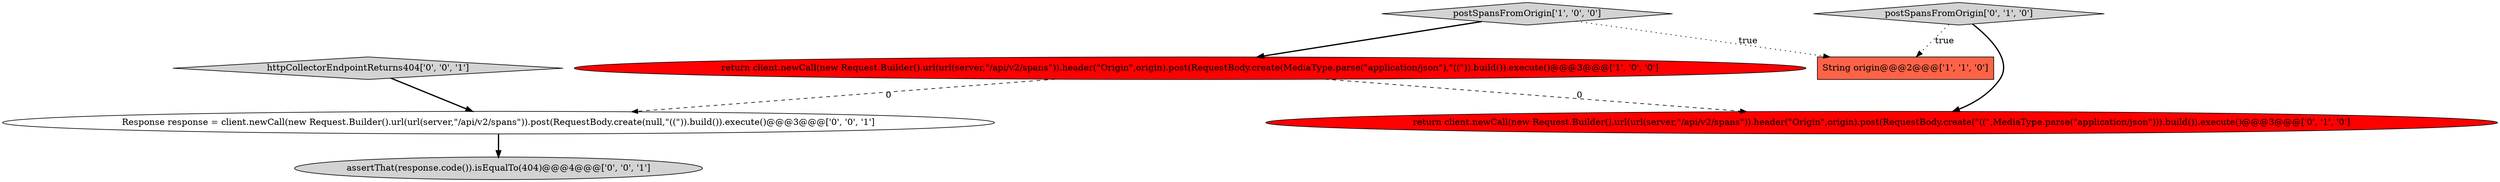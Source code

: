 digraph {
4 [style = filled, label = "postSpansFromOrigin['0', '1', '0']", fillcolor = lightgray, shape = diamond image = "AAA0AAABBB2BBB"];
0 [style = filled, label = "postSpansFromOrigin['1', '0', '0']", fillcolor = lightgray, shape = diamond image = "AAA0AAABBB1BBB"];
5 [style = filled, label = "httpCollectorEndpointReturns404['0', '0', '1']", fillcolor = lightgray, shape = diamond image = "AAA0AAABBB3BBB"];
1 [style = filled, label = "String origin@@@2@@@['1', '1', '0']", fillcolor = tomato, shape = box image = "AAA0AAABBB1BBB"];
7 [style = filled, label = "Response response = client.newCall(new Request.Builder().url(url(server,\"/api/v2/spans\")).post(RequestBody.create(null,\"((\")).build()).execute()@@@3@@@['0', '0', '1']", fillcolor = white, shape = ellipse image = "AAA0AAABBB3BBB"];
6 [style = filled, label = "assertThat(response.code()).isEqualTo(404)@@@4@@@['0', '0', '1']", fillcolor = lightgray, shape = ellipse image = "AAA0AAABBB3BBB"];
3 [style = filled, label = "return client.newCall(new Request.Builder().url(url(server,\"/api/v2/spans\")).header(\"Origin\",origin).post(RequestBody.create(\"((\",MediaType.parse(\"application/json\"))).build()).execute()@@@3@@@['0', '1', '0']", fillcolor = red, shape = ellipse image = "AAA1AAABBB2BBB"];
2 [style = filled, label = "return client.newCall(new Request.Builder().url(url(server,\"/api/v2/spans\")).header(\"Origin\",origin).post(RequestBody.create(MediaType.parse(\"application/json\"),\"((\")).build()).execute()@@@3@@@['1', '0', '0']", fillcolor = red, shape = ellipse image = "AAA1AAABBB1BBB"];
5->7 [style = bold, label=""];
4->3 [style = bold, label=""];
2->3 [style = dashed, label="0"];
2->7 [style = dashed, label="0"];
4->1 [style = dotted, label="true"];
0->1 [style = dotted, label="true"];
7->6 [style = bold, label=""];
0->2 [style = bold, label=""];
}
